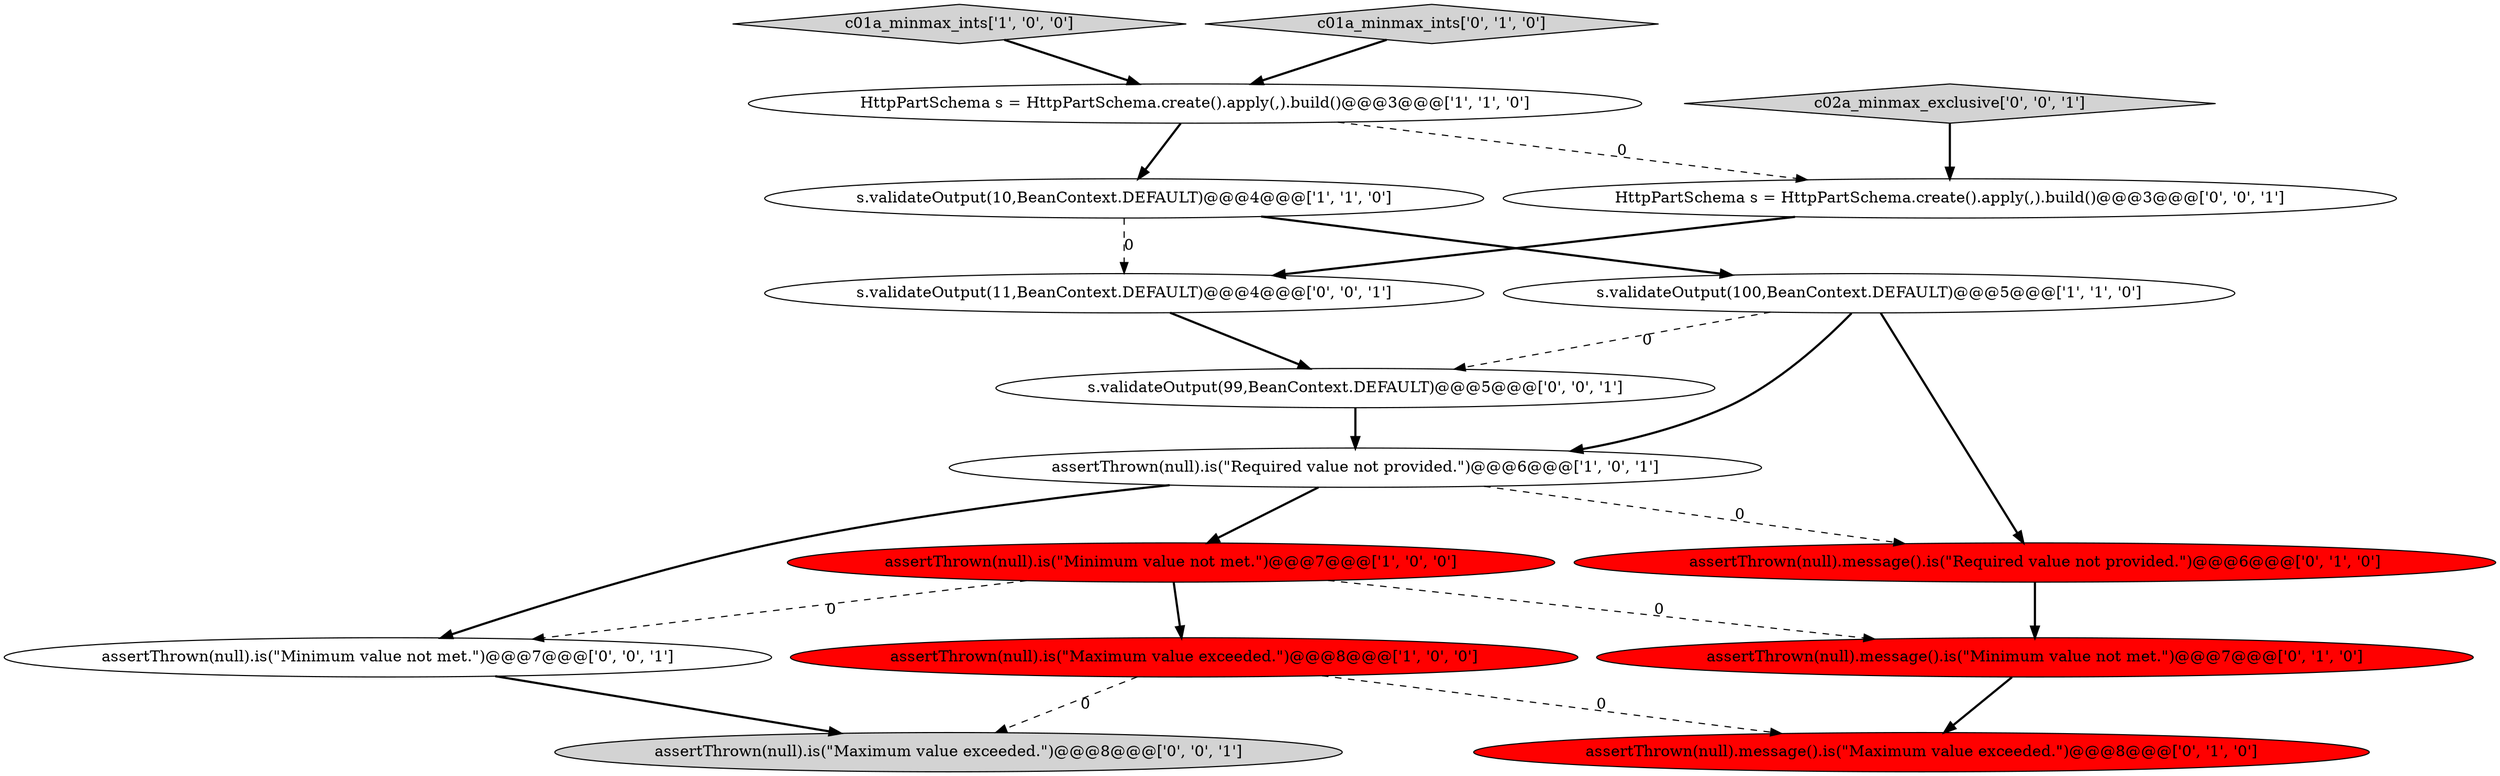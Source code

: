 digraph {
13 [style = filled, label = "assertThrown(null).is(\"Maximum value exceeded.\")@@@8@@@['0', '0', '1']", fillcolor = lightgray, shape = ellipse image = "AAA0AAABBB3BBB"];
8 [style = filled, label = "assertThrown(null).message().is(\"Minimum value not met.\")@@@7@@@['0', '1', '0']", fillcolor = red, shape = ellipse image = "AAA1AAABBB2BBB"];
4 [style = filled, label = "HttpPartSchema s = HttpPartSchema.create().apply(,).build()@@@3@@@['1', '1', '0']", fillcolor = white, shape = ellipse image = "AAA0AAABBB1BBB"];
12 [style = filled, label = "HttpPartSchema s = HttpPartSchema.create().apply(,).build()@@@3@@@['0', '0', '1']", fillcolor = white, shape = ellipse image = "AAA0AAABBB3BBB"];
7 [style = filled, label = "assertThrown(null).message().is(\"Required value not provided.\")@@@6@@@['0', '1', '0']", fillcolor = red, shape = ellipse image = "AAA1AAABBB2BBB"];
5 [style = filled, label = "assertThrown(null).is(\"Maximum value exceeded.\")@@@8@@@['1', '0', '0']", fillcolor = red, shape = ellipse image = "AAA1AAABBB1BBB"];
15 [style = filled, label = "s.validateOutput(11,BeanContext.DEFAULT)@@@4@@@['0', '0', '1']", fillcolor = white, shape = ellipse image = "AAA0AAABBB3BBB"];
9 [style = filled, label = "assertThrown(null).message().is(\"Maximum value exceeded.\")@@@8@@@['0', '1', '0']", fillcolor = red, shape = ellipse image = "AAA1AAABBB2BBB"];
16 [style = filled, label = "c02a_minmax_exclusive['0', '0', '1']", fillcolor = lightgray, shape = diamond image = "AAA0AAABBB3BBB"];
2 [style = filled, label = "s.validateOutput(100,BeanContext.DEFAULT)@@@5@@@['1', '1', '0']", fillcolor = white, shape = ellipse image = "AAA0AAABBB1BBB"];
6 [style = filled, label = "c01a_minmax_ints['1', '0', '0']", fillcolor = lightgray, shape = diamond image = "AAA0AAABBB1BBB"];
10 [style = filled, label = "c01a_minmax_ints['0', '1', '0']", fillcolor = lightgray, shape = diamond image = "AAA0AAABBB2BBB"];
1 [style = filled, label = "assertThrown(null).is(\"Required value not provided.\")@@@6@@@['1', '0', '1']", fillcolor = white, shape = ellipse image = "AAA0AAABBB1BBB"];
0 [style = filled, label = "assertThrown(null).is(\"Minimum value not met.\")@@@7@@@['1', '0', '0']", fillcolor = red, shape = ellipse image = "AAA1AAABBB1BBB"];
3 [style = filled, label = "s.validateOutput(10,BeanContext.DEFAULT)@@@4@@@['1', '1', '0']", fillcolor = white, shape = ellipse image = "AAA0AAABBB1BBB"];
14 [style = filled, label = "assertThrown(null).is(\"Minimum value not met.\")@@@7@@@['0', '0', '1']", fillcolor = white, shape = ellipse image = "AAA0AAABBB3BBB"];
11 [style = filled, label = "s.validateOutput(99,BeanContext.DEFAULT)@@@5@@@['0', '0', '1']", fillcolor = white, shape = ellipse image = "AAA0AAABBB3BBB"];
5->13 [style = dashed, label="0"];
4->3 [style = bold, label=""];
11->1 [style = bold, label=""];
2->1 [style = bold, label=""];
12->15 [style = bold, label=""];
5->9 [style = dashed, label="0"];
1->0 [style = bold, label=""];
7->8 [style = bold, label=""];
4->12 [style = dashed, label="0"];
0->14 [style = dashed, label="0"];
6->4 [style = bold, label=""];
15->11 [style = bold, label=""];
3->2 [style = bold, label=""];
8->9 [style = bold, label=""];
10->4 [style = bold, label=""];
3->15 [style = dashed, label="0"];
0->8 [style = dashed, label="0"];
2->11 [style = dashed, label="0"];
1->14 [style = bold, label=""];
2->7 [style = bold, label=""];
14->13 [style = bold, label=""];
1->7 [style = dashed, label="0"];
16->12 [style = bold, label=""];
0->5 [style = bold, label=""];
}
